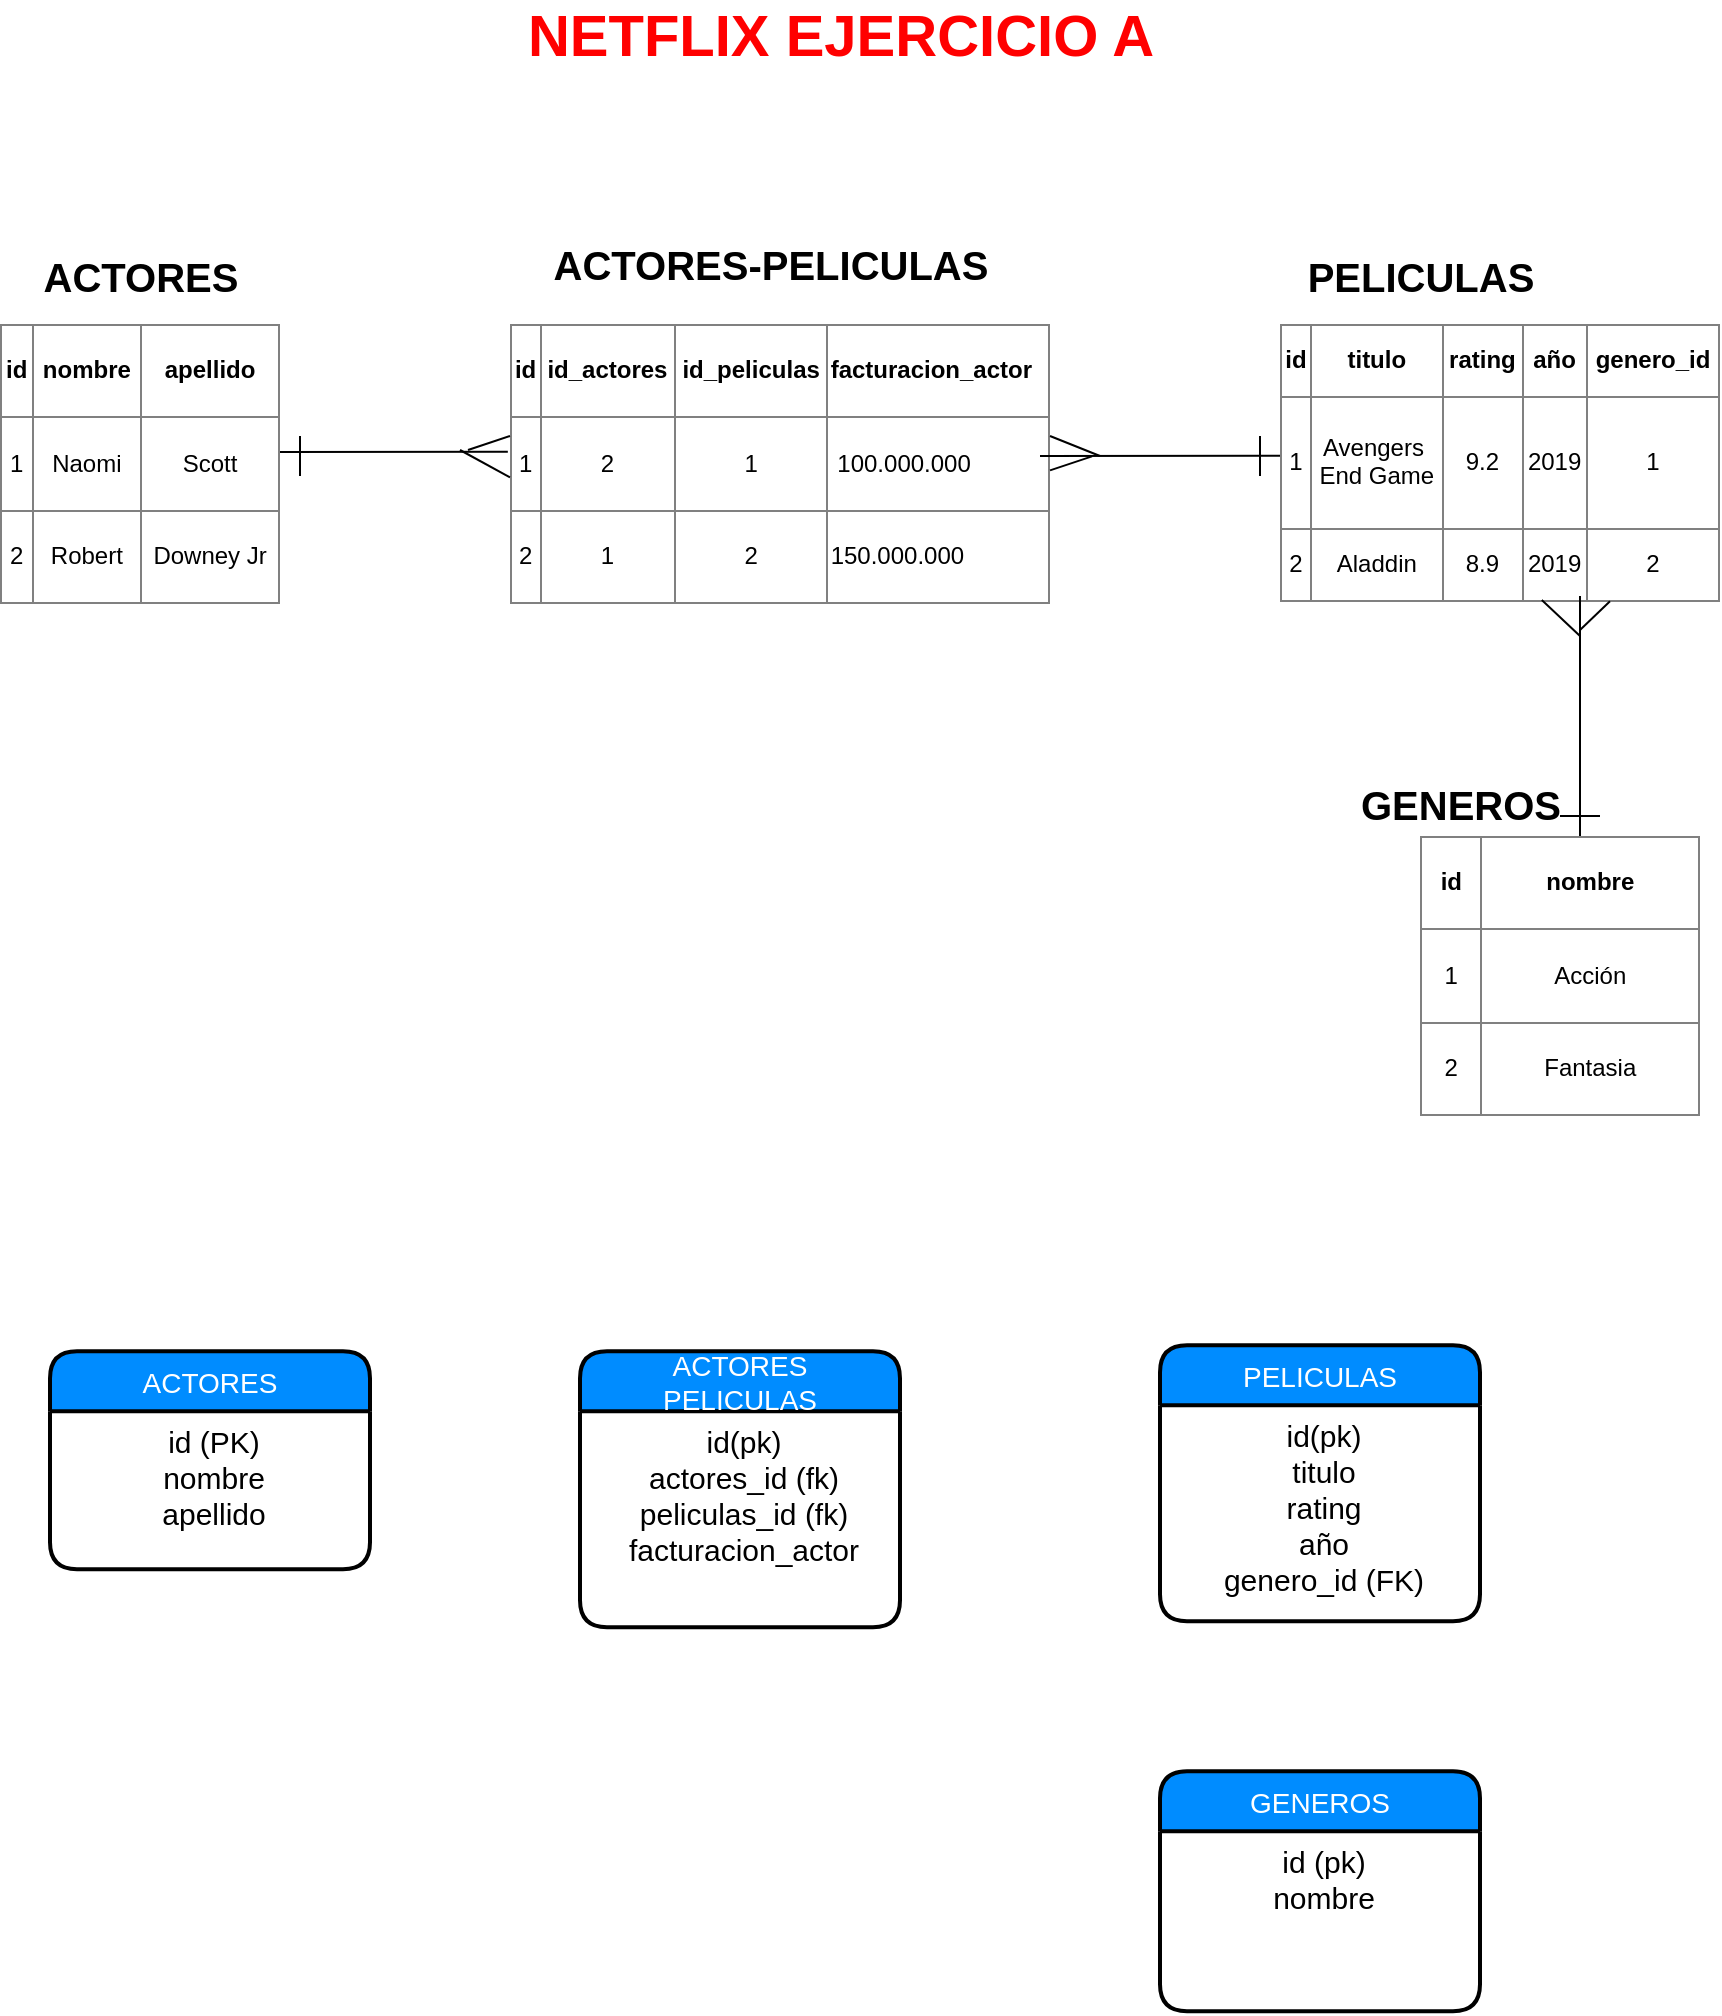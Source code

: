 <mxfile version="13.3.6" type="device"><diagram id="R5pfA701NaSD8N2ByGOf" name="Page-1"><mxGraphModel dx="2398" dy="393" grid="1" gridSize="10" guides="1" tooltips="1" connect="1" arrows="1" fold="1" page="1" pageScale="1" pageWidth="827" pageHeight="1169" math="0" shadow="0"><root><mxCell id="0"/><mxCell id="1" parent="0"/><mxCell id="119IcOjmTgw26iHcHYF6-54" value="&lt;font style=&quot;font-size: 29px&quot;&gt;&lt;b&gt;NETFLIX EJERCICIO A&lt;/b&gt;&lt;/font&gt;" style="text;html=1;align=center;verticalAlign=middle;resizable=0;points=[];;autosize=1;fontColor=#FF0000;" parent="1" vertex="1"><mxGeometry x="-1045" y="170" width="330" height="20" as="geometry"/></mxCell><mxCell id="119IcOjmTgw26iHcHYF6-56" value="&lt;table border=&quot;1&quot; width=&quot;100%&quot; style=&quot;width: 100% ; height: 100% ; border-collapse: collapse&quot;&gt;&lt;tbody&gt;&lt;tr&gt;&lt;td align=&quot;center&quot;&gt;&lt;b&gt;id&lt;/b&gt;&lt;/td&gt;&lt;td align=&quot;center&quot;&gt;&lt;b&gt;nombre&lt;/b&gt;&lt;/td&gt;&lt;/tr&gt;&lt;tr&gt;&lt;td align=&quot;center&quot;&gt;1&lt;/td&gt;&lt;td align=&quot;center&quot;&gt;Acción&lt;/td&gt;&lt;/tr&gt;&lt;tr&gt;&lt;td align=&quot;center&quot;&gt;2&lt;/td&gt;&lt;td align=&quot;center&quot;&gt;Fantasia&lt;/td&gt;&lt;/tr&gt;&lt;/tbody&gt;&lt;/table&gt;" style="text;html=1;overflow=fill;rounded=0;glass=0;comic=0;shadow=0;" parent="1" vertex="1"><mxGeometry x="-590" y="580" width="140" height="140" as="geometry"/></mxCell><mxCell id="119IcOjmTgw26iHcHYF6-57" value="GENEROS" style="text;html=1;resizable=0;points=[];autosize=1;align=center;verticalAlign=top;spacingTop=-4;fontStyle=1;fontSize=20;" parent="1" vertex="1"><mxGeometry x="-630" y="550" width="120" height="30" as="geometry"/></mxCell><mxCell id="119IcOjmTgw26iHcHYF6-59" value="&lt;table border=&quot;1&quot; width=&quot;100%&quot; style=&quot;width: 100% ; height: 100% ; border-collapse: collapse&quot;&gt;&lt;tbody&gt;&lt;tr&gt;&lt;td align=&quot;center&quot;&gt;&lt;b&gt;id&lt;/b&gt;&lt;/td&gt;&lt;td align=&quot;center&quot;&gt;&lt;b&gt;nombre&lt;/b&gt;&lt;/td&gt;&lt;td style=&quot;text-align: center&quot;&gt;&lt;b&gt;apellido&lt;/b&gt;&lt;/td&gt;&lt;/tr&gt;&lt;tr&gt;&lt;td align=&quot;center&quot;&gt;1&lt;/td&gt;&lt;td align=&quot;center&quot;&gt;Naomi&lt;/td&gt;&lt;td style=&quot;text-align: center&quot;&gt;Scott&lt;/td&gt;&lt;/tr&gt;&lt;tr&gt;&lt;td align=&quot;center&quot;&gt;2&lt;/td&gt;&lt;td align=&quot;center&quot;&gt;Robert&lt;/td&gt;&lt;td style=&quot;text-align: center&quot;&gt;Downey Jr&lt;/td&gt;&lt;/tr&gt;&lt;/tbody&gt;&lt;/table&gt;" style="text;html=1;overflow=fill;rounded=0;glass=0;comic=0;shadow=0;" parent="1" vertex="1"><mxGeometry x="-1300" y="323.67" width="140" height="140" as="geometry"/></mxCell><mxCell id="119IcOjmTgw26iHcHYF6-60" value="ACTORES" style="text;html=1;resizable=0;points=[];autosize=1;align=center;verticalAlign=top;spacingTop=-4;fontStyle=1;fontSize=20;" parent="1" vertex="1"><mxGeometry x="-1285" y="285.67" width="110" height="30" as="geometry"/></mxCell><mxCell id="119IcOjmTgw26iHcHYF6-61" style="edgeStyle=orthogonalEdgeStyle;rounded=0;orthogonalLoop=1;jettySize=auto;html=1;exitX=0;exitY=0.25;exitDx=0;exitDy=0;entryX=0.5;entryY=1;entryDx=0;entryDy=0;fontSize=20;strokeColor=none;endArrow=ERoneToMany;endFill=0;startArrow=ERmandOne;startFill=0;" parent="1" source="iU8WAco5u3a-5PYrJ1B8-1" edge="1"><mxGeometry relative="1" as="geometry"><mxPoint x="-904.333" y="464" as="targetPoint"/></mxGeometry></mxCell><mxCell id="119IcOjmTgw26iHcHYF6-63" value="&lt;table border=&quot;1&quot; width=&quot;100%&quot; style=&quot;text-align: center ; width: 100% ; height: 100% ; border-collapse: collapse&quot;&gt;&lt;tbody&gt;&lt;tr&gt;&lt;td align=&quot;center&quot;&gt;&lt;b&gt;id&lt;/b&gt;&lt;/td&gt;&lt;td align=&quot;center&quot;&gt;&lt;b&gt;titulo&lt;/b&gt;&lt;/td&gt;&lt;td&gt;&lt;b&gt;rating&lt;/b&gt;&lt;/td&gt;&lt;td style=&quot;text-align: center&quot;&gt;&lt;b&gt;año&lt;/b&gt;&lt;/td&gt;&lt;td&gt;&lt;b&gt;genero_id&lt;/b&gt;&lt;/td&gt;&lt;/tr&gt;&lt;tr&gt;&lt;td align=&quot;center&quot;&gt;1&lt;/td&gt;&lt;td align=&quot;center&quot;&gt;Avengers&amp;nbsp;&lt;br&gt;End Game&lt;/td&gt;&lt;td&gt;9.2&lt;/td&gt;&lt;td style=&quot;text-align: center&quot;&gt;2019&lt;/td&gt;&lt;td&gt;1&lt;/td&gt;&lt;/tr&gt;&lt;tr&gt;&lt;td align=&quot;center&quot;&gt;2&lt;/td&gt;&lt;td align=&quot;center&quot;&gt;Aladdin&lt;/td&gt;&lt;td&gt;8.9&lt;/td&gt;&lt;td style=&quot;text-align: center&quot;&gt;2019&lt;/td&gt;&lt;td&gt;2&lt;/td&gt;&lt;/tr&gt;&lt;/tbody&gt;&lt;/table&gt;" style="text;html=1;overflow=fill;rounded=0;glass=0;comic=0;shadow=0;" parent="1" vertex="1"><mxGeometry x="-660" y="323.67" width="220" height="139" as="geometry"/></mxCell><mxCell id="119IcOjmTgw26iHcHYF6-64" value="PELICULAS" style="text;html=1;resizable=0;points=[];autosize=1;align=center;verticalAlign=top;spacingTop=-4;fontStyle=1;fontSize=20;" parent="1" vertex="1"><mxGeometry x="-655" y="285.67" width="130" height="30" as="geometry"/></mxCell><mxCell id="119IcOjmTgw26iHcHYF6-69" value="PELICULAS" style="swimlane;childLayout=stackLayout;horizontal=1;startSize=30;horizontalStack=0;fillColor=#008cff;fontColor=#FFFFFF;rounded=1;fontSize=14;fontStyle=0;strokeWidth=2;resizeParent=0;resizeLast=1;shadow=0;dashed=0;align=center;glass=0;comic=0;" parent="1" vertex="1"><mxGeometry x="-720" y="834.67" width="160" height="138" as="geometry"/></mxCell><mxCell id="119IcOjmTgw26iHcHYF6-70" value="id(pk)&#10;titulo&#10;rating&#10;año&#10;genero_id (FK)" style="align=center;strokeColor=none;fillColor=none;spacingLeft=4;fontSize=15;verticalAlign=top;resizable=0;rotatable=0;part=1;" parent="119IcOjmTgw26iHcHYF6-69" vertex="1"><mxGeometry y="30" width="160" height="108" as="geometry"/></mxCell><mxCell id="119IcOjmTgw26iHcHYF6-73" value="ACTORES" style="swimlane;childLayout=stackLayout;horizontal=1;startSize=30;horizontalStack=0;fillColor=#008cff;fontColor=#FFFFFF;rounded=1;fontSize=14;fontStyle=0;strokeWidth=2;resizeParent=0;resizeLast=1;shadow=0;dashed=0;align=center;glass=0;comic=0;" parent="1" vertex="1"><mxGeometry x="-1275" y="837.67" width="160" height="109" as="geometry"/></mxCell><mxCell id="119IcOjmTgw26iHcHYF6-74" value="id (PK)&#10;nombre&#10;apellido&#10;" style="align=center;strokeColor=none;fillColor=none;spacingLeft=4;fontSize=15;verticalAlign=top;resizable=0;rotatable=0;part=1;fontStyle=0" parent="119IcOjmTgw26iHcHYF6-73" vertex="1"><mxGeometry y="30" width="160" height="79" as="geometry"/></mxCell><mxCell id="119IcOjmTgw26iHcHYF6-76" value="GENEROS" style="swimlane;childLayout=stackLayout;horizontal=1;startSize=30;horizontalStack=0;fillColor=#008cff;fontColor=#FFFFFF;rounded=1;fontSize=14;fontStyle=0;strokeWidth=2;resizeParent=0;resizeLast=1;shadow=0;dashed=0;align=center;glass=0;comic=0;" parent="1" vertex="1"><mxGeometry x="-720" y="1047.67" width="160" height="120" as="geometry"/></mxCell><mxCell id="119IcOjmTgw26iHcHYF6-77" value="id (pk)&#10;nombre&#10;" style="align=center;strokeColor=none;fillColor=none;spacingLeft=4;fontSize=15;verticalAlign=top;resizable=0;rotatable=0;part=1;" parent="119IcOjmTgw26iHcHYF6-76" vertex="1"><mxGeometry y="30" width="160" height="90" as="geometry"/></mxCell><mxCell id="iU8WAco5u3a-5PYrJ1B8-2" value="ACTORES-PELICULAS" style="text;html=1;resizable=0;points=[];autosize=1;align=center;verticalAlign=top;spacingTop=-4;fontStyle=1;fontSize=20;" vertex="1" parent="1"><mxGeometry x="-1030" y="280" width="230" height="30" as="geometry"/></mxCell><mxCell id="iU8WAco5u3a-5PYrJ1B8-1" value="&lt;table border=&quot;1&quot; width=&quot;100%&quot; style=&quot;width: 100% ; height: 100% ; border-collapse: collapse&quot;&gt;&lt;tbody&gt;&lt;tr&gt;&lt;td align=&quot;center&quot;&gt;&lt;b&gt;id&lt;/b&gt;&lt;/td&gt;&lt;td align=&quot;center&quot;&gt;&lt;b&gt;id_actores&lt;/b&gt;&lt;/td&gt;&lt;td style=&quot;text-align: center&quot;&gt;&lt;b&gt;id_peliculas&lt;/b&gt;&lt;/td&gt;&lt;td&gt;&lt;b&gt;facturacion_actor&lt;/b&gt;&lt;/td&gt;&lt;/tr&gt;&lt;tr&gt;&lt;td align=&quot;center&quot;&gt;1&lt;/td&gt;&lt;td align=&quot;center&quot;&gt;2&lt;/td&gt;&lt;td style=&quot;text-align: center&quot;&gt;1&lt;/td&gt;&lt;td&gt;&amp;nbsp;100.000.000&lt;/td&gt;&lt;/tr&gt;&lt;tr&gt;&lt;td align=&quot;center&quot;&gt;2&lt;/td&gt;&lt;td align=&quot;center&quot;&gt;1&lt;/td&gt;&lt;td style=&quot;text-align: center&quot;&gt;2&lt;/td&gt;&lt;td&gt;150.000.000&lt;/td&gt;&lt;/tr&gt;&lt;/tbody&gt;&lt;/table&gt;" style="text;html=1;overflow=fill;rounded=0;glass=0;comic=0;shadow=0;" vertex="1" parent="1"><mxGeometry x="-1045" y="323.67" width="270" height="140" as="geometry"/></mxCell><mxCell id="iU8WAco5u3a-5PYrJ1B8-3" style="edgeStyle=orthogonalEdgeStyle;rounded=0;orthogonalLoop=1;jettySize=auto;html=1;exitX=0;exitY=0.25;exitDx=0;exitDy=0;entryX=0.5;entryY=1;entryDx=0;entryDy=0;fontSize=20;strokeColor=none;endArrow=ERoneToMany;endFill=0;startArrow=ERmandOne;startFill=0;" edge="1" parent="1" source="119IcOjmTgw26iHcHYF6-63" target="iU8WAco5u3a-5PYrJ1B8-1"><mxGeometry relative="1" as="geometry"><mxPoint x="-904.333" y="464" as="targetPoint"/><mxPoint x="-700" y="358.42" as="sourcePoint"/></mxGeometry></mxCell><mxCell id="iU8WAco5u3a-5PYrJ1B8-10" value="" style="group" vertex="1" connectable="0" parent="1"><mxGeometry x="-1160" y="380" width="115" height="20.67" as="geometry"/></mxCell><mxCell id="iU8WAco5u3a-5PYrJ1B8-4" value="" style="endArrow=none;html=1;entryX=-0.004;entryY=0.459;entryDx=0;entryDy=0;entryPerimeter=0;" edge="1" parent="iU8WAco5u3a-5PYrJ1B8-10" target="iU8WAco5u3a-5PYrJ1B8-1"><mxGeometry width="50" height="50" relative="1" as="geometry"><mxPoint y="8" as="sourcePoint"/><mxPoint x="50" y="-40" as="targetPoint"/></mxGeometry></mxCell><mxCell id="iU8WAco5u3a-5PYrJ1B8-5" value="" style="endArrow=none;html=1;" edge="1" parent="iU8WAco5u3a-5PYrJ1B8-10"><mxGeometry width="50" height="50" relative="1" as="geometry"><mxPoint x="10" y="20" as="sourcePoint"/><mxPoint x="10" as="targetPoint"/></mxGeometry></mxCell><mxCell id="iU8WAco5u3a-5PYrJ1B8-6" value="" style="endArrow=none;html=1;" edge="1" parent="iU8WAco5u3a-5PYrJ1B8-10"><mxGeometry width="50" height="50" relative="1" as="geometry"><mxPoint x="94" y="7" as="sourcePoint"/><mxPoint x="115" as="targetPoint"/><Array as="points"/></mxGeometry></mxCell><mxCell id="iU8WAco5u3a-5PYrJ1B8-7" value="" style="endArrow=none;html=1;" edge="1" parent="iU8WAco5u3a-5PYrJ1B8-10"><mxGeometry width="50" height="50" relative="1" as="geometry"><mxPoint x="90" y="7" as="sourcePoint"/><mxPoint x="115" y="20.67" as="targetPoint"/><Array as="points"/></mxGeometry></mxCell><mxCell id="iU8WAco5u3a-5PYrJ1B8-17" value="" style="group" vertex="1" connectable="0" parent="1"><mxGeometry x="-770" y="380" width="25" height="20.67" as="geometry"/></mxCell><mxCell id="iU8WAco5u3a-5PYrJ1B8-15" value="" style="endArrow=none;html=1;" edge="1" parent="iU8WAco5u3a-5PYrJ1B8-17"><mxGeometry width="50" height="50" relative="1" as="geometry"><mxPoint x="-5" as="sourcePoint"/><mxPoint x="20" y="10" as="targetPoint"/><Array as="points"/></mxGeometry></mxCell><mxCell id="iU8WAco5u3a-5PYrJ1B8-14" value="" style="endArrow=none;html=1;" edge="1" parent="iU8WAco5u3a-5PYrJ1B8-17"><mxGeometry width="50" height="50" relative="1" as="geometry"><mxPoint x="-5" y="17.17" as="sourcePoint"/><mxPoint x="16" y="10.17" as="targetPoint"/><Array as="points"/></mxGeometry></mxCell><mxCell id="iU8WAco5u3a-5PYrJ1B8-18" value="" style="group" vertex="1" connectable="0" parent="1"><mxGeometry x="-780" y="380" width="120" height="20" as="geometry"/></mxCell><mxCell id="iU8WAco5u3a-5PYrJ1B8-12" value="" style="endArrow=none;html=1;" edge="1" parent="iU8WAco5u3a-5PYrJ1B8-18"><mxGeometry width="50" height="50" relative="1" as="geometry"><mxPoint x="120" y="9.84" as="sourcePoint"/><mxPoint y="10" as="targetPoint"/></mxGeometry></mxCell><mxCell id="iU8WAco5u3a-5PYrJ1B8-13" value="" style="endArrow=none;html=1;" edge="1" parent="iU8WAco5u3a-5PYrJ1B8-18"><mxGeometry width="50" height="50" relative="1" as="geometry"><mxPoint x="110" y="20" as="sourcePoint"/><mxPoint x="110" as="targetPoint"/></mxGeometry></mxCell><mxCell id="iU8WAco5u3a-5PYrJ1B8-19" value="" style="group;rotation=90;" vertex="1" connectable="0" parent="1"><mxGeometry x="-570" y="510" width="120" height="20" as="geometry"/></mxCell><mxCell id="iU8WAco5u3a-5PYrJ1B8-20" value="" style="endArrow=none;html=1;" edge="1" parent="iU8WAco5u3a-5PYrJ1B8-19"><mxGeometry width="50" height="50" relative="1" as="geometry"><mxPoint x="60" y="70" as="sourcePoint"/><mxPoint x="60" y="-50" as="targetPoint"/></mxGeometry></mxCell><mxCell id="iU8WAco5u3a-5PYrJ1B8-21" value="" style="endArrow=none;html=1;" edge="1" parent="iU8WAco5u3a-5PYrJ1B8-19"><mxGeometry width="50" height="50" relative="1" as="geometry"><mxPoint x="50" y="60" as="sourcePoint"/><mxPoint x="70" y="60" as="targetPoint"/></mxGeometry></mxCell><mxCell id="iU8WAco5u3a-5PYrJ1B8-23" value="" style="endArrow=none;html=1;entryX=0.75;entryY=1;entryDx=0;entryDy=0;" edge="1" parent="iU8WAco5u3a-5PYrJ1B8-19" target="119IcOjmTgw26iHcHYF6-63"><mxGeometry width="50" height="50" relative="1" as="geometry"><mxPoint x="60" y="-33.0" as="sourcePoint"/><mxPoint x="81" y="-40" as="targetPoint"/><Array as="points"/></mxGeometry></mxCell><mxCell id="iU8WAco5u3a-5PYrJ1B8-22" value="" style="endArrow=none;html=1;exitX=0.595;exitY=0.995;exitDx=0;exitDy=0;exitPerimeter=0;" edge="1" parent="1" source="119IcOjmTgw26iHcHYF6-63"><mxGeometry width="50" height="50" relative="1" as="geometry"><mxPoint x="-535" y="470" as="sourcePoint"/><mxPoint x="-510" y="480" as="targetPoint"/><Array as="points"/></mxGeometry></mxCell><mxCell id="iU8WAco5u3a-5PYrJ1B8-26" value="ACTORES &#10;PELICULAS" style="swimlane;childLayout=stackLayout;horizontal=1;startSize=30;horizontalStack=0;fillColor=#008cff;fontColor=#FFFFFF;rounded=1;fontSize=14;fontStyle=0;strokeWidth=2;resizeParent=0;resizeLast=1;shadow=0;dashed=0;align=center;glass=0;comic=0;" vertex="1" parent="1"><mxGeometry x="-1010" y="837.67" width="160" height="138" as="geometry"/></mxCell><mxCell id="iU8WAco5u3a-5PYrJ1B8-27" value="id(pk)&#10;actores_id (fk)&#10;peliculas_id (fk)&#10;facturacion_actor" style="align=center;strokeColor=none;fillColor=none;spacingLeft=4;fontSize=15;verticalAlign=top;resizable=0;rotatable=0;part=1;" vertex="1" parent="iU8WAco5u3a-5PYrJ1B8-26"><mxGeometry y="30" width="160" height="108" as="geometry"/></mxCell></root></mxGraphModel></diagram></mxfile>